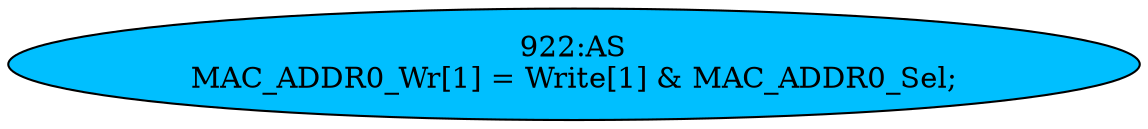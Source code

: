 strict digraph "" {
	node [label="\N"];
	"922:AS"	 [ast="<pyverilog.vparser.ast.Assign object at 0x7fbdee0e3690>",
		def_var="['MAC_ADDR0_Wr']",
		fillcolor=deepskyblue,
		label="922:AS
MAC_ADDR0_Wr[1] = Write[1] & MAC_ADDR0_Sel;",
		statements="[]",
		style=filled,
		typ=Assign,
		use_var="['Write', 'MAC_ADDR0_Sel']"];
}
